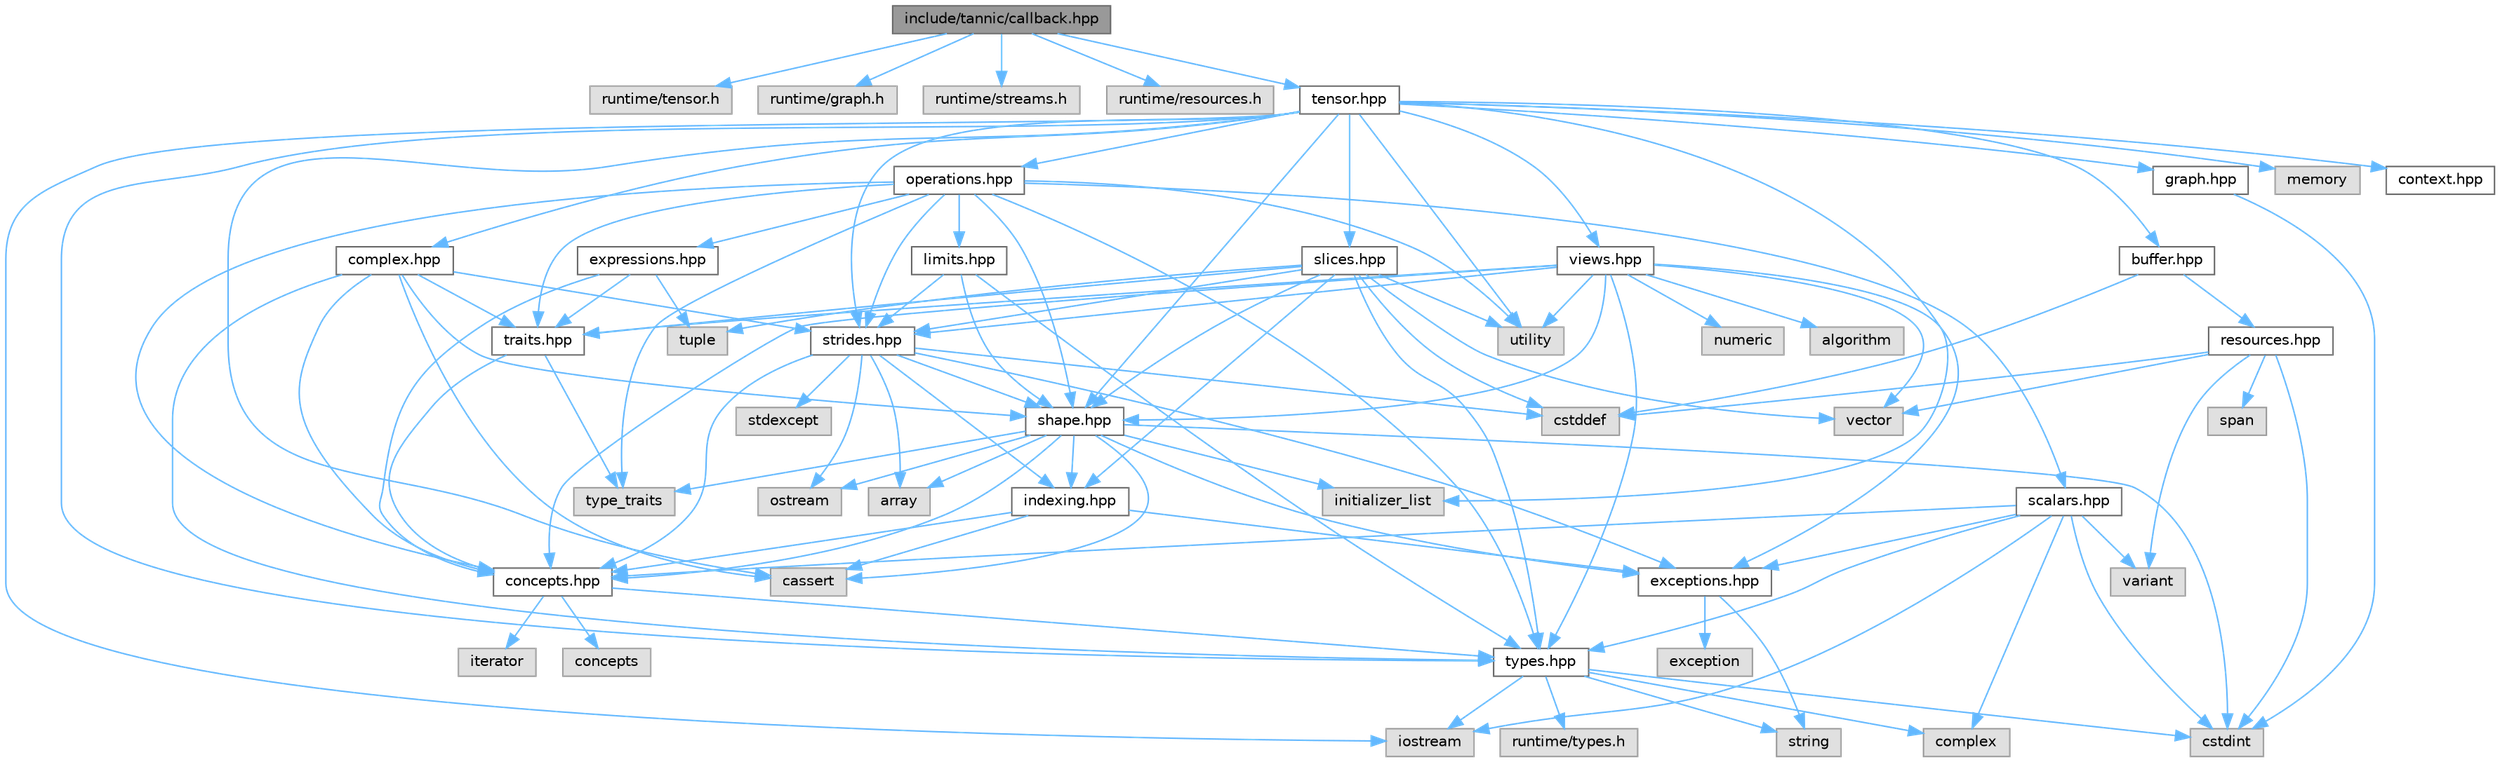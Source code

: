 digraph "include/tannic/callback.hpp"
{
 // LATEX_PDF_SIZE
  bgcolor="transparent";
  edge [fontname=Helvetica,fontsize=10,labelfontname=Helvetica,labelfontsize=10];
  node [fontname=Helvetica,fontsize=10,shape=box,height=0.2,width=0.4];
  Node1 [id="Node000001",label="include/tannic/callback.hpp",height=0.2,width=0.4,color="gray40", fillcolor="grey60", style="filled", fontcolor="black",tooltip=" "];
  Node1 -> Node2 [id="edge109_Node000001_Node000002",color="steelblue1",style="solid",tooltip=" "];
  Node2 [id="Node000002",label="runtime/tensor.h",height=0.2,width=0.4,color="grey60", fillcolor="#E0E0E0", style="filled",tooltip=" "];
  Node1 -> Node3 [id="edge110_Node000001_Node000003",color="steelblue1",style="solid",tooltip=" "];
  Node3 [id="Node000003",label="runtime/graph.h",height=0.2,width=0.4,color="grey60", fillcolor="#E0E0E0", style="filled",tooltip=" "];
  Node1 -> Node4 [id="edge111_Node000001_Node000004",color="steelblue1",style="solid",tooltip=" "];
  Node4 [id="Node000004",label="runtime/streams.h",height=0.2,width=0.4,color="grey60", fillcolor="#E0E0E0", style="filled",tooltip=" "];
  Node1 -> Node5 [id="edge112_Node000001_Node000005",color="steelblue1",style="solid",tooltip=" "];
  Node5 [id="Node000005",label="runtime/resources.h",height=0.2,width=0.4,color="grey60", fillcolor="#E0E0E0", style="filled",tooltip=" "];
  Node1 -> Node6 [id="edge113_Node000001_Node000006",color="steelblue1",style="solid",tooltip=" "];
  Node6 [id="Node000006",label="tensor.hpp",height=0.2,width=0.4,color="grey40", fillcolor="white", style="filled",URL="$d3/d8b/tensor_8hpp.html",tooltip=" "];
  Node6 -> Node7 [id="edge114_Node000006_Node000007",color="steelblue1",style="solid",tooltip=" "];
  Node7 [id="Node000007",label="iostream",height=0.2,width=0.4,color="grey60", fillcolor="#E0E0E0", style="filled",tooltip=" "];
  Node6 -> Node8 [id="edge115_Node000006_Node000008",color="steelblue1",style="solid",tooltip=" "];
  Node8 [id="Node000008",label="memory",height=0.2,width=0.4,color="grey60", fillcolor="#E0E0E0", style="filled",tooltip=" "];
  Node6 -> Node9 [id="edge116_Node000006_Node000009",color="steelblue1",style="solid",tooltip=" "];
  Node9 [id="Node000009",label="cassert",height=0.2,width=0.4,color="grey60", fillcolor="#E0E0E0", style="filled",tooltip=" "];
  Node6 -> Node10 [id="edge117_Node000006_Node000010",color="steelblue1",style="solid",tooltip=" "];
  Node10 [id="Node000010",label="utility",height=0.2,width=0.4,color="grey60", fillcolor="#E0E0E0", style="filled",tooltip=" "];
  Node6 -> Node11 [id="edge118_Node000006_Node000011",color="steelblue1",style="solid",tooltip=" "];
  Node11 [id="Node000011",label="initializer_list",height=0.2,width=0.4,color="grey60", fillcolor="#E0E0E0", style="filled",tooltip=" "];
  Node6 -> Node12 [id="edge119_Node000006_Node000012",color="steelblue1",style="solid",tooltip=" "];
  Node12 [id="Node000012",label="types.hpp",height=0.2,width=0.4,color="grey40", fillcolor="white", style="filled",URL="$dd/de3/types_8hpp.html",tooltip="Core type system for the Tannic Tensor Library."];
  Node12 -> Node7 [id="edge120_Node000012_Node000007",color="steelblue1",style="solid",tooltip=" "];
  Node12 -> Node13 [id="edge121_Node000012_Node000013",color="steelblue1",style="solid",tooltip=" "];
  Node13 [id="Node000013",label="cstdint",height=0.2,width=0.4,color="grey60", fillcolor="#E0E0E0", style="filled",tooltip=" "];
  Node12 -> Node14 [id="edge122_Node000012_Node000014",color="steelblue1",style="solid",tooltip=" "];
  Node14 [id="Node000014",label="string",height=0.2,width=0.4,color="grey60", fillcolor="#E0E0E0", style="filled",tooltip=" "];
  Node12 -> Node15 [id="edge123_Node000012_Node000015",color="steelblue1",style="solid",tooltip=" "];
  Node15 [id="Node000015",label="complex",height=0.2,width=0.4,color="grey60", fillcolor="#E0E0E0", style="filled",tooltip=" "];
  Node12 -> Node16 [id="edge124_Node000012_Node000016",color="steelblue1",style="solid",tooltip=" "];
  Node16 [id="Node000016",label="runtime/types.h",height=0.2,width=0.4,color="grey60", fillcolor="#E0E0E0", style="filled",tooltip=" "];
  Node6 -> Node17 [id="edge125_Node000006_Node000017",color="steelblue1",style="solid",tooltip=" "];
  Node17 [id="Node000017",label="shape.hpp",height=0.2,width=0.4,color="grey40", fillcolor="white", style="filled",URL="$d3/d30/shape_8hpp.html",tooltip="Defines the Shape class for representing tensor dimensions."];
  Node17 -> Node18 [id="edge126_Node000017_Node000018",color="steelblue1",style="solid",tooltip=" "];
  Node18 [id="Node000018",label="type_traits",height=0.2,width=0.4,color="grey60", fillcolor="#E0E0E0", style="filled",tooltip=" "];
  Node17 -> Node19 [id="edge127_Node000017_Node000019",color="steelblue1",style="solid",tooltip=" "];
  Node19 [id="Node000019",label="array",height=0.2,width=0.4,color="grey60", fillcolor="#E0E0E0", style="filled",tooltip=" "];
  Node17 -> Node13 [id="edge128_Node000017_Node000013",color="steelblue1",style="solid",tooltip=" "];
  Node17 -> Node9 [id="edge129_Node000017_Node000009",color="steelblue1",style="solid",tooltip=" "];
  Node17 -> Node11 [id="edge130_Node000017_Node000011",color="steelblue1",style="solid",tooltip=" "];
  Node17 -> Node20 [id="edge131_Node000017_Node000020",color="steelblue1",style="solid",tooltip=" "];
  Node20 [id="Node000020",label="ostream",height=0.2,width=0.4,color="grey60", fillcolor="#E0E0E0", style="filled",tooltip=" "];
  Node17 -> Node21 [id="edge132_Node000017_Node000021",color="steelblue1",style="solid",tooltip=" "];
  Node21 [id="Node000021",label="concepts.hpp",height=0.2,width=0.4,color="grey40", fillcolor="white", style="filled",URL="$d7/dd8/concepts_8hpp.html",tooltip="Defines core C++20 concepts used throughout the Tannic Tensor Library."];
  Node21 -> Node22 [id="edge133_Node000021_Node000022",color="steelblue1",style="solid",tooltip=" "];
  Node22 [id="Node000022",label="concepts",height=0.2,width=0.4,color="grey60", fillcolor="#E0E0E0", style="filled",tooltip=" "];
  Node21 -> Node23 [id="edge134_Node000021_Node000023",color="steelblue1",style="solid",tooltip=" "];
  Node23 [id="Node000023",label="iterator",height=0.2,width=0.4,color="grey60", fillcolor="#E0E0E0", style="filled",tooltip=" "];
  Node21 -> Node12 [id="edge135_Node000021_Node000012",color="steelblue1",style="solid",tooltip=" "];
  Node17 -> Node24 [id="edge136_Node000017_Node000024",color="steelblue1",style="solid",tooltip=" "];
  Node24 [id="Node000024",label="indexing.hpp",height=0.2,width=0.4,color="grey40", fillcolor="white", style="filled",URL="$d7/d1d/indexing_8hpp.html",tooltip=" "];
  Node24 -> Node9 [id="edge137_Node000024_Node000009",color="steelblue1",style="solid",tooltip=" "];
  Node24 -> Node21 [id="edge138_Node000024_Node000021",color="steelblue1",style="solid",tooltip=" "];
  Node24 -> Node25 [id="edge139_Node000024_Node000025",color="steelblue1",style="solid",tooltip=" "];
  Node25 [id="Node000025",label="exceptions.hpp",height=0.2,width=0.4,color="grey40", fillcolor="white", style="filled",URL="$da/d49/exceptions_8hpp.html",tooltip="Defines the exceptions used in the library."];
  Node25 -> Node26 [id="edge140_Node000025_Node000026",color="steelblue1",style="solid",tooltip=" "];
  Node26 [id="Node000026",label="exception",height=0.2,width=0.4,color="grey60", fillcolor="#E0E0E0", style="filled",tooltip=" "];
  Node25 -> Node14 [id="edge141_Node000025_Node000014",color="steelblue1",style="solid",tooltip=" "];
  Node17 -> Node25 [id="edge142_Node000017_Node000025",color="steelblue1",style="solid",tooltip=" "];
  Node6 -> Node27 [id="edge143_Node000006_Node000027",color="steelblue1",style="solid",tooltip=" "];
  Node27 [id="Node000027",label="strides.hpp",height=0.2,width=0.4,color="grey40", fillcolor="white", style="filled",URL="$d7/d08/strides_8hpp.html",tooltip="Memory layout specification for tensor dimensions in the Tannic Tensor Library."];
  Node27 -> Node19 [id="edge144_Node000027_Node000019",color="steelblue1",style="solid",tooltip=" "];
  Node27 -> Node28 [id="edge145_Node000027_Node000028",color="steelblue1",style="solid",tooltip=" "];
  Node28 [id="Node000028",label="cstddef",height=0.2,width=0.4,color="grey60", fillcolor="#E0E0E0", style="filled",tooltip=" "];
  Node27 -> Node29 [id="edge146_Node000027_Node000029",color="steelblue1",style="solid",tooltip=" "];
  Node29 [id="Node000029",label="stdexcept",height=0.2,width=0.4,color="grey60", fillcolor="#E0E0E0", style="filled",tooltip=" "];
  Node27 -> Node20 [id="edge147_Node000027_Node000020",color="steelblue1",style="solid",tooltip=" "];
  Node27 -> Node21 [id="edge148_Node000027_Node000021",color="steelblue1",style="solid",tooltip=" "];
  Node27 -> Node17 [id="edge149_Node000027_Node000017",color="steelblue1",style="solid",tooltip=" "];
  Node27 -> Node24 [id="edge150_Node000027_Node000024",color="steelblue1",style="solid",tooltip=" "];
  Node27 -> Node25 [id="edge151_Node000027_Node000025",color="steelblue1",style="solid",tooltip=" "];
  Node6 -> Node30 [id="edge152_Node000006_Node000030",color="steelblue1",style="solid",tooltip=" "];
  Node30 [id="Node000030",label="buffer.hpp",height=0.2,width=0.4,color="grey40", fillcolor="white", style="filled",URL="$da/d1d/buffer_8hpp.html",tooltip="Memory buffer management for tensor storage."];
  Node30 -> Node28 [id="edge153_Node000030_Node000028",color="steelblue1",style="solid",tooltip=" "];
  Node30 -> Node31 [id="edge154_Node000030_Node000031",color="steelblue1",style="solid",tooltip=" "];
  Node31 [id="Node000031",label="resources.hpp",height=0.2,width=0.4,color="grey40", fillcolor="white", style="filled",URL="$d1/dee/resources_8hpp.html",tooltip="Memory resource management for heterogeneous computing."];
  Node31 -> Node13 [id="edge155_Node000031_Node000013",color="steelblue1",style="solid",tooltip=" "];
  Node31 -> Node28 [id="edge156_Node000031_Node000028",color="steelblue1",style="solid",tooltip=" "];
  Node31 -> Node32 [id="edge157_Node000031_Node000032",color="steelblue1",style="solid",tooltip=" "];
  Node32 [id="Node000032",label="span",height=0.2,width=0.4,color="grey60", fillcolor="#E0E0E0", style="filled",tooltip=" "];
  Node31 -> Node33 [id="edge158_Node000031_Node000033",color="steelblue1",style="solid",tooltip=" "];
  Node33 [id="Node000033",label="vector",height=0.2,width=0.4,color="grey60", fillcolor="#E0E0E0", style="filled",tooltip=" "];
  Node31 -> Node34 [id="edge159_Node000031_Node000034",color="steelblue1",style="solid",tooltip=" "];
  Node34 [id="Node000034",label="variant",height=0.2,width=0.4,color="grey60", fillcolor="#E0E0E0", style="filled",tooltip=" "];
  Node6 -> Node35 [id="edge160_Node000006_Node000035",color="steelblue1",style="solid",tooltip=" "];
  Node35 [id="Node000035",label="slices.hpp",height=0.2,width=0.4,color="grey40", fillcolor="white", style="filled",URL="$d4/d71/slices_8hpp.html",tooltip="Implements tensor slicing for expression templates in the Tannic Tensor Library."];
  Node35 -> Node36 [id="edge161_Node000035_Node000036",color="steelblue1",style="solid",tooltip=" "];
  Node36 [id="Node000036",label="tuple",height=0.2,width=0.4,color="grey60", fillcolor="#E0E0E0", style="filled",tooltip=" "];
  Node35 -> Node10 [id="edge162_Node000035_Node000010",color="steelblue1",style="solid",tooltip=" "];
  Node35 -> Node28 [id="edge163_Node000035_Node000028",color="steelblue1",style="solid",tooltip=" "];
  Node35 -> Node33 [id="edge164_Node000035_Node000033",color="steelblue1",style="solid",tooltip=" "];
  Node35 -> Node12 [id="edge165_Node000035_Node000012",color="steelblue1",style="solid",tooltip=" "];
  Node35 -> Node37 [id="edge166_Node000035_Node000037",color="steelblue1",style="solid",tooltip=" "];
  Node37 [id="Node000037",label="traits.hpp",height=0.2,width=0.4,color="grey40", fillcolor="white", style="filled",URL="$df/d73/traits_8hpp.html",tooltip=" "];
  Node37 -> Node18 [id="edge167_Node000037_Node000018",color="steelblue1",style="solid",tooltip=" "];
  Node37 -> Node21 [id="edge168_Node000037_Node000021",color="steelblue1",style="solid",tooltip=" "];
  Node35 -> Node17 [id="edge169_Node000035_Node000017",color="steelblue1",style="solid",tooltip=" "];
  Node35 -> Node27 [id="edge170_Node000035_Node000027",color="steelblue1",style="solid",tooltip=" "];
  Node35 -> Node24 [id="edge171_Node000035_Node000024",color="steelblue1",style="solid",tooltip=" "];
  Node6 -> Node38 [id="edge172_Node000006_Node000038",color="steelblue1",style="solid",tooltip=" "];
  Node38 [id="Node000038",label="views.hpp",height=0.2,width=0.4,color="grey40", fillcolor="white", style="filled",URL="$de/d49/views_8hpp.html",tooltip=" "];
  Node38 -> Node10 [id="edge173_Node000038_Node000010",color="steelblue1",style="solid",tooltip=" "];
  Node38 -> Node39 [id="edge174_Node000038_Node000039",color="steelblue1",style="solid",tooltip=" "];
  Node39 [id="Node000039",label="algorithm",height=0.2,width=0.4,color="grey60", fillcolor="#E0E0E0", style="filled",tooltip=" "];
  Node38 -> Node40 [id="edge175_Node000038_Node000040",color="steelblue1",style="solid",tooltip=" "];
  Node40 [id="Node000040",label="numeric",height=0.2,width=0.4,color="grey60", fillcolor="#E0E0E0", style="filled",tooltip=" "];
  Node38 -> Node33 [id="edge176_Node000038_Node000033",color="steelblue1",style="solid",tooltip=" "];
  Node38 -> Node12 [id="edge177_Node000038_Node000012",color="steelblue1",style="solid",tooltip=" "];
  Node38 -> Node37 [id="edge178_Node000038_Node000037",color="steelblue1",style="solid",tooltip=" "];
  Node38 -> Node17 [id="edge179_Node000038_Node000017",color="steelblue1",style="solid",tooltip=" "];
  Node38 -> Node27 [id="edge180_Node000038_Node000027",color="steelblue1",style="solid",tooltip=" "];
  Node38 -> Node21 [id="edge181_Node000038_Node000021",color="steelblue1",style="solid",tooltip=" "];
  Node38 -> Node25 [id="edge182_Node000038_Node000025",color="steelblue1",style="solid",tooltip=" "];
  Node6 -> Node41 [id="edge183_Node000006_Node000041",color="steelblue1",style="solid",tooltip=" "];
  Node41 [id="Node000041",label="operations.hpp",height=0.2,width=0.4,color="grey40", fillcolor="white", style="filled",URL="$d6/d00/operations_8hpp.html",tooltip=" "];
  Node41 -> Node10 [id="edge184_Node000041_Node000010",color="steelblue1",style="solid",tooltip=" "];
  Node41 -> Node18 [id="edge185_Node000041_Node000018",color="steelblue1",style="solid",tooltip=" "];
  Node41 -> Node21 [id="edge186_Node000041_Node000021",color="steelblue1",style="solid",tooltip=" "];
  Node41 -> Node42 [id="edge187_Node000041_Node000042",color="steelblue1",style="solid",tooltip=" "];
  Node42 [id="Node000042",label="expressions.hpp",height=0.2,width=0.4,color="grey40", fillcolor="white", style="filled",URL="$d5/d8b/expressions_8hpp.html",tooltip=" "];
  Node42 -> Node36 [id="edge188_Node000042_Node000036",color="steelblue1",style="solid",tooltip=" "];
  Node42 -> Node37 [id="edge189_Node000042_Node000037",color="steelblue1",style="solid",tooltip=" "];
  Node42 -> Node21 [id="edge190_Node000042_Node000021",color="steelblue1",style="solid",tooltip=" "];
  Node41 -> Node12 [id="edge191_Node000041_Node000012",color="steelblue1",style="solid",tooltip=" "];
  Node41 -> Node17 [id="edge192_Node000041_Node000017",color="steelblue1",style="solid",tooltip=" "];
  Node41 -> Node27 [id="edge193_Node000041_Node000027",color="steelblue1",style="solid",tooltip=" "];
  Node41 -> Node37 [id="edge194_Node000041_Node000037",color="steelblue1",style="solid",tooltip=" "];
  Node41 -> Node43 [id="edge195_Node000041_Node000043",color="steelblue1",style="solid",tooltip=" "];
  Node43 [id="Node000043",label="scalars.hpp",height=0.2,width=0.4,color="grey40", fillcolor="white", style="filled",URL="$d3/d3c/scalars_8hpp.html",tooltip=" "];
  Node43 -> Node7 [id="edge196_Node000043_Node000007",color="steelblue1",style="solid",tooltip=" "];
  Node43 -> Node34 [id="edge197_Node000043_Node000034",color="steelblue1",style="solid",tooltip=" "];
  Node43 -> Node15 [id="edge198_Node000043_Node000015",color="steelblue1",style="solid",tooltip=" "];
  Node43 -> Node13 [id="edge199_Node000043_Node000013",color="steelblue1",style="solid",tooltip=" "];
  Node43 -> Node12 [id="edge200_Node000043_Node000012",color="steelblue1",style="solid",tooltip=" "];
  Node43 -> Node21 [id="edge201_Node000043_Node000021",color="steelblue1",style="solid",tooltip=" "];
  Node43 -> Node25 [id="edge202_Node000043_Node000025",color="steelblue1",style="solid",tooltip=" "];
  Node41 -> Node44 [id="edge203_Node000041_Node000044",color="steelblue1",style="solid",tooltip=" "];
  Node44 [id="Node000044",label="limits.hpp",height=0.2,width=0.4,color="grey40", fillcolor="white", style="filled",URL="$d7/df0/limits_8hpp.html",tooltip=" "];
  Node44 -> Node12 [id="edge204_Node000044_Node000012",color="steelblue1",style="solid",tooltip=" "];
  Node44 -> Node17 [id="edge205_Node000044_Node000017",color="steelblue1",style="solid",tooltip=" "];
  Node44 -> Node27 [id="edge206_Node000044_Node000027",color="steelblue1",style="solid",tooltip=" "];
  Node6 -> Node45 [id="edge207_Node000006_Node000045",color="steelblue1",style="solid",tooltip=" "];
  Node45 [id="Node000045",label="complex.hpp",height=0.2,width=0.4,color="grey40", fillcolor="white", style="filled",URL="$db/dd8/complex_8hpp.html",tooltip=" "];
  Node45 -> Node21 [id="edge208_Node000045_Node000021",color="steelblue1",style="solid",tooltip=" "];
  Node45 -> Node12 [id="edge209_Node000045_Node000012",color="steelblue1",style="solid",tooltip=" "];
  Node45 -> Node17 [id="edge210_Node000045_Node000017",color="steelblue1",style="solid",tooltip=" "];
  Node45 -> Node27 [id="edge211_Node000045_Node000027",color="steelblue1",style="solid",tooltip=" "];
  Node45 -> Node37 [id="edge212_Node000045_Node000037",color="steelblue1",style="solid",tooltip=" "];
  Node45 -> Node9 [id="edge213_Node000045_Node000009",color="steelblue1",style="solid",tooltip=" "];
  Node6 -> Node46 [id="edge214_Node000006_Node000046",color="steelblue1",style="solid",tooltip=" "];
  Node46 [id="Node000046",label="graph.hpp",height=0.2,width=0.4,color="grey40", fillcolor="white", style="filled",URL="$d9/de9/graph_8hpp.html",tooltip=" "];
  Node46 -> Node13 [id="edge215_Node000046_Node000013",color="steelblue1",style="solid",tooltip=" "];
  Node6 -> Node47 [id="edge216_Node000006_Node000047",color="steelblue1",style="solid",tooltip=" "];
  Node47 [id="Node000047",label="context.hpp",height=0.2,width=0.4,color="grey40", fillcolor="white", style="filled",URL="$d2/da3/context_8hpp.html",tooltip=" "];
}

